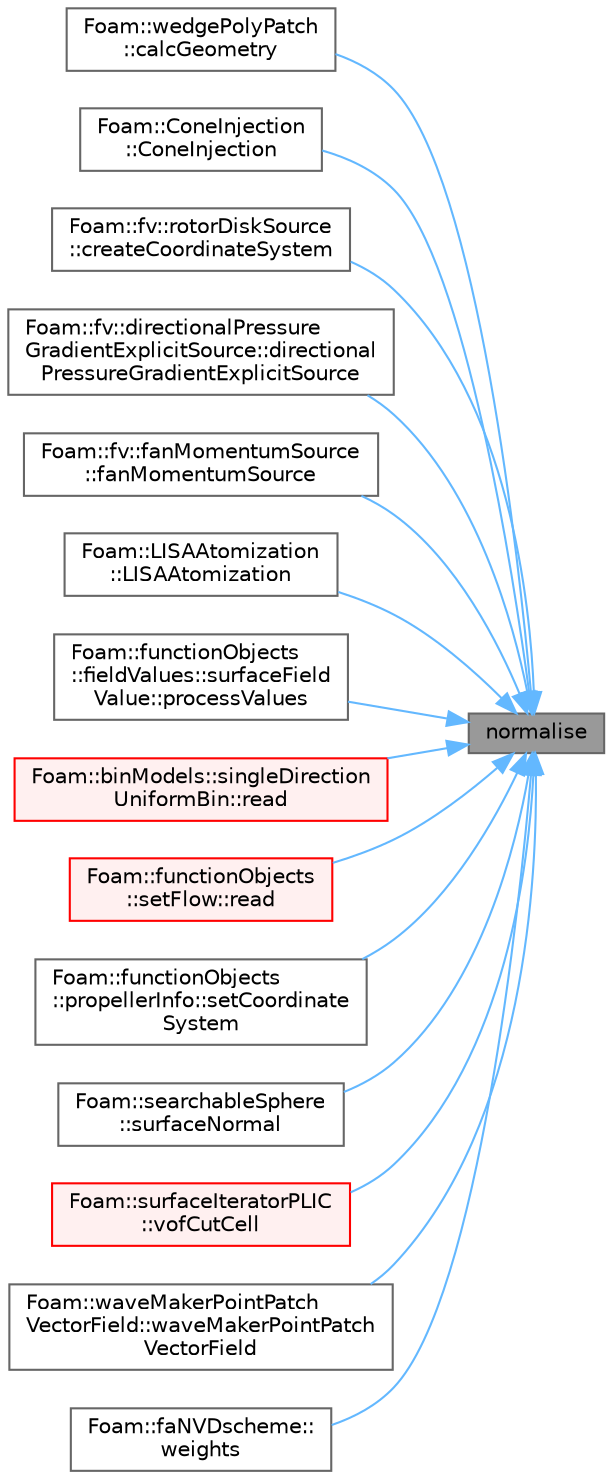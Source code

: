 digraph "normalise"
{
 // LATEX_PDF_SIZE
  bgcolor="transparent";
  edge [fontname=Helvetica,fontsize=10,labelfontname=Helvetica,labelfontsize=10];
  node [fontname=Helvetica,fontsize=10,shape=box,height=0.2,width=0.4];
  rankdir="RL";
  Node1 [id="Node000001",label="normalise",height=0.2,width=0.4,color="gray40", fillcolor="grey60", style="filled", fontcolor="black",tooltip=" "];
  Node1 -> Node2 [id="edge1_Node000001_Node000002",dir="back",color="steelblue1",style="solid",tooltip=" "];
  Node2 [id="Node000002",label="Foam::wedgePolyPatch\l::calcGeometry",height=0.2,width=0.4,color="grey40", fillcolor="white", style="filled",URL="$classFoam_1_1wedgePolyPatch.html#a58bb4c0382e9ee570811fb3f005a0a97",tooltip=" "];
  Node1 -> Node3 [id="edge2_Node000001_Node000003",dir="back",color="steelblue1",style="solid",tooltip=" "];
  Node3 [id="Node000003",label="Foam::ConeInjection\l::ConeInjection",height=0.2,width=0.4,color="grey40", fillcolor="white", style="filled",URL="$classFoam_1_1ConeInjection.html#a27734237622b5ec96d4f9bd9ea1b72a1",tooltip=" "];
  Node1 -> Node4 [id="edge3_Node000001_Node000004",dir="back",color="steelblue1",style="solid",tooltip=" "];
  Node4 [id="Node000004",label="Foam::fv::rotorDiskSource\l::createCoordinateSystem",height=0.2,width=0.4,color="grey40", fillcolor="white", style="filled",URL="$classFoam_1_1fv_1_1rotorDiskSource.html#a8b15ea5f84e4d867bfb3f7543065f67a",tooltip=" "];
  Node1 -> Node5 [id="edge4_Node000001_Node000005",dir="back",color="steelblue1",style="solid",tooltip=" "];
  Node5 [id="Node000005",label="Foam::fv::directionalPressure\lGradientExplicitSource::directional\lPressureGradientExplicitSource",height=0.2,width=0.4,color="grey40", fillcolor="white", style="filled",URL="$classFoam_1_1fv_1_1directionalPressureGradientExplicitSource.html#a1eeb3338b63d92bdafb2038b2be9ce16",tooltip=" "];
  Node1 -> Node6 [id="edge5_Node000001_Node000006",dir="back",color="steelblue1",style="solid",tooltip=" "];
  Node6 [id="Node000006",label="Foam::fv::fanMomentumSource\l::fanMomentumSource",height=0.2,width=0.4,color="grey40", fillcolor="white", style="filled",URL="$classFoam_1_1fv_1_1fanMomentumSource.html#a1a0caaa96a289b76c8db83f798f705e6",tooltip=" "];
  Node1 -> Node7 [id="edge6_Node000001_Node000007",dir="back",color="steelblue1",style="solid",tooltip=" "];
  Node7 [id="Node000007",label="Foam::LISAAtomization\l::LISAAtomization",height=0.2,width=0.4,color="grey40", fillcolor="white", style="filled",URL="$classFoam_1_1LISAAtomization.html#af1c9b84b662235ad0979053505f2a917",tooltip=" "];
  Node1 -> Node8 [id="edge7_Node000001_Node000008",dir="back",color="steelblue1",style="solid",tooltip=" "];
  Node8 [id="Node000008",label="Foam::functionObjects\l::fieldValues::surfaceField\lValue::processValues",height=0.2,width=0.4,color="grey40", fillcolor="white", style="filled",URL="$classFoam_1_1functionObjects_1_1fieldValues_1_1surfaceFieldValue.html#adeb13c0a29236a6ea73604aa51d4d76d",tooltip=" "];
  Node1 -> Node9 [id="edge8_Node000001_Node000009",dir="back",color="steelblue1",style="solid",tooltip=" "];
  Node9 [id="Node000009",label="Foam::binModels::singleDirection\lUniformBin::read",height=0.2,width=0.4,color="red", fillcolor="#FFF0F0", style="filled",URL="$classFoam_1_1binModels_1_1singleDirectionUniformBin.html#a6ce0c64db98eb6144d363dbfc86104eb",tooltip=" "];
  Node1 -> Node11 [id="edge9_Node000001_Node000011",dir="back",color="steelblue1",style="solid",tooltip=" "];
  Node11 [id="Node000011",label="Foam::functionObjects\l::setFlow::read",height=0.2,width=0.4,color="red", fillcolor="#FFF0F0", style="filled",URL="$classFoam_1_1functionObjects_1_1setFlow.html#a6ce0c64db98eb6144d363dbfc86104eb",tooltip=" "];
  Node1 -> Node13 [id="edge10_Node000001_Node000013",dir="back",color="steelblue1",style="solid",tooltip=" "];
  Node13 [id="Node000013",label="Foam::functionObjects\l::propellerInfo::setCoordinate\lSystem",height=0.2,width=0.4,color="grey40", fillcolor="white", style="filled",URL="$classFoam_1_1functionObjects_1_1propellerInfo.html#a8d38013489981c2438dc6dfb8d68e8a8",tooltip=" "];
  Node1 -> Node14 [id="edge11_Node000001_Node000014",dir="back",color="steelblue1",style="solid",tooltip=" "];
  Node14 [id="Node000014",label="Foam::searchableSphere\l::surfaceNormal",height=0.2,width=0.4,color="grey40", fillcolor="white", style="filled",URL="$classFoam_1_1searchableSphere.html#a65079c48aa0d6317e5bcb934afc2db06",tooltip=" "];
  Node1 -> Node15 [id="edge12_Node000001_Node000015",dir="back",color="steelblue1",style="solid",tooltip=" "];
  Node15 [id="Node000015",label="Foam::surfaceIteratorPLIC\l::vofCutCell",height=0.2,width=0.4,color="red", fillcolor="#FFF0F0", style="filled",URL="$classFoam_1_1surfaceIteratorPLIC.html#a8e8cf62e5b61d0a05c7f1e2a1051f884",tooltip=" "];
  Node1 -> Node17 [id="edge13_Node000001_Node000017",dir="back",color="steelblue1",style="solid",tooltip=" "];
  Node17 [id="Node000017",label="Foam::waveMakerPointPatch\lVectorField::waveMakerPointPatch\lVectorField",height=0.2,width=0.4,color="grey40", fillcolor="white", style="filled",URL="$classFoam_1_1waveMakerPointPatchVectorField.html#a6ecaa3a1a3197b761595e2694c794239",tooltip=" "];
  Node1 -> Node18 [id="edge14_Node000001_Node000018",dir="back",color="steelblue1",style="solid",tooltip=" "];
  Node18 [id="Node000018",label="Foam::faNVDscheme::\lweights",height=0.2,width=0.4,color="grey40", fillcolor="white", style="filled",URL="$classFoam_1_1faNVDscheme.html#a363e3b1daada022f584a8f6a40693323",tooltip=" "];
}
